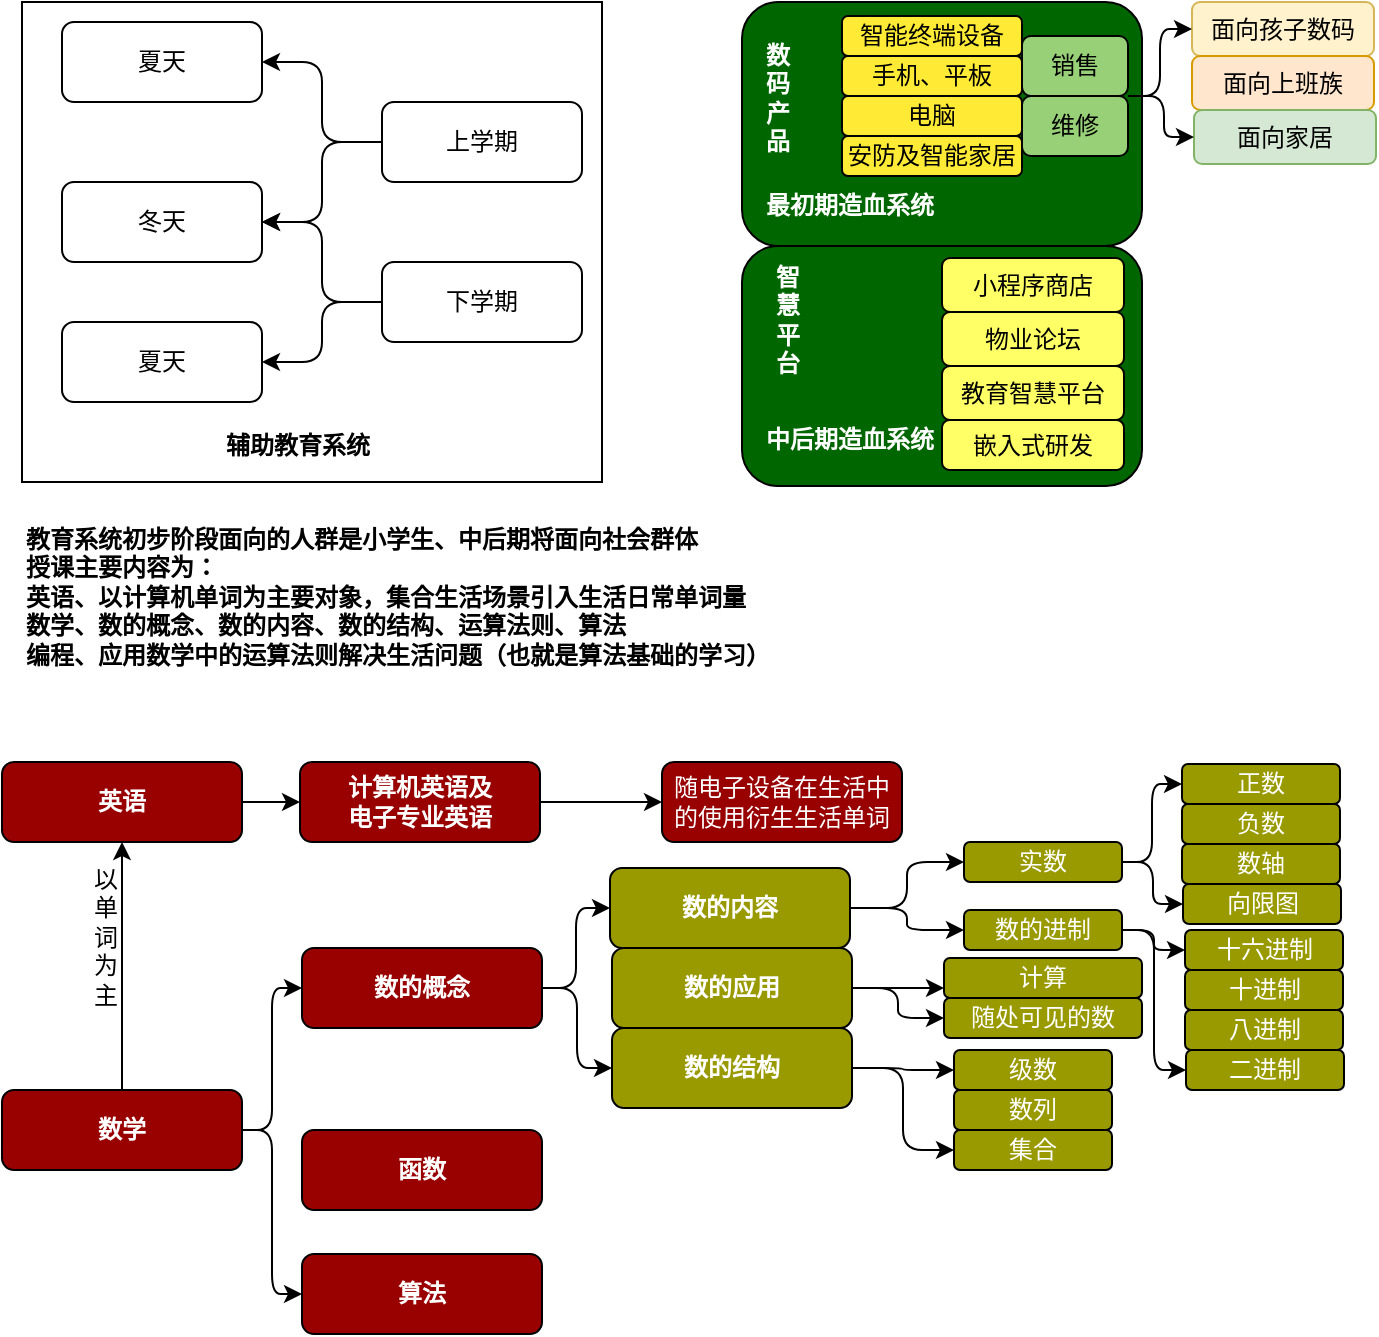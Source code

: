 <mxfile version="13.3.5" type="github">
  <diagram id="Szxc0sAU8Ip1z_RgcFrF" name="Page-1">
    <mxGraphModel dx="1422" dy="1941" grid="1" gridSize="10" guides="1" tooltips="1" connect="1" arrows="1" fold="1" page="1" pageScale="1" pageWidth="827" pageHeight="1169" math="0" shadow="0">
      <root>
        <mxCell id="0" />
        <mxCell id="1" parent="0" />
        <mxCell id="R5I_NKbSgLiRdK40znAQ-33" value="" style="group" parent="1" vertex="1" connectable="0">
          <mxGeometry x="460" y="-908" width="200" height="120" as="geometry" />
        </mxCell>
        <mxCell id="R5I_NKbSgLiRdK40znAQ-29" value="" style="rounded=1;whiteSpace=wrap;html=1;fillColor=#006600;" parent="R5I_NKbSgLiRdK40znAQ-33" vertex="1">
          <mxGeometry width="200" height="120" as="geometry" />
        </mxCell>
        <mxCell id="R5I_NKbSgLiRdK40znAQ-30" value="小程序商店" style="rounded=1;whiteSpace=wrap;html=1;fillColor=#FFFF66;" parent="R5I_NKbSgLiRdK40znAQ-33" vertex="1">
          <mxGeometry x="100" y="6" width="91" height="27" as="geometry" />
        </mxCell>
        <mxCell id="R5I_NKbSgLiRdK40znAQ-31" value="物业论坛" style="rounded=1;whiteSpace=wrap;html=1;fillColor=#FFFF66;" parent="R5I_NKbSgLiRdK40znAQ-33" vertex="1">
          <mxGeometry x="100" y="33" width="91" height="27" as="geometry" />
        </mxCell>
        <mxCell id="R5I_NKbSgLiRdK40znAQ-32" value="教育智慧平台" style="rounded=1;whiteSpace=wrap;html=1;fillColor=#FFFF66;" parent="R5I_NKbSgLiRdK40znAQ-33" vertex="1">
          <mxGeometry x="100" y="60" width="91" height="27" as="geometry" />
        </mxCell>
        <mxCell id="R5I_NKbSgLiRdK40znAQ-21" value="嵌入式研发" style="rounded=1;whiteSpace=wrap;html=1;fillColor=#FFFF66;" parent="R5I_NKbSgLiRdK40znAQ-33" vertex="1">
          <mxGeometry x="100" y="87" width="91" height="25" as="geometry" />
        </mxCell>
        <mxCell id="R5I_NKbSgLiRdK40znAQ-43" value="&lt;b&gt;&lt;font color=&quot;#ffffff&quot;&gt;智&lt;br&gt;慧&lt;br&gt;平&lt;br&gt;台&lt;/font&gt;&lt;/b&gt;" style="text;html=1;resizable=0;points=[];autosize=1;align=left;verticalAlign=top;spacingTop=-4;" parent="R5I_NKbSgLiRdK40znAQ-33" vertex="1">
          <mxGeometry x="15" y="6" width="30" height="60" as="geometry" />
        </mxCell>
        <mxCell id="R5I_NKbSgLiRdK40znAQ-44" value="&lt;font color=&quot;#ffffff&quot;&gt;中后期造血系统&lt;/font&gt;" style="text;html=1;resizable=0;points=[];autosize=1;align=left;verticalAlign=top;spacingTop=-4;fontStyle=1" parent="R5I_NKbSgLiRdK40znAQ-33" vertex="1">
          <mxGeometry x="10" y="87" width="100" height="20" as="geometry" />
        </mxCell>
        <mxCell id="R5I_NKbSgLiRdK40znAQ-35" value="" style="group" parent="1" vertex="1" connectable="0">
          <mxGeometry x="460" y="-1030" width="260" height="122" as="geometry" />
        </mxCell>
        <mxCell id="R5I_NKbSgLiRdK40znAQ-17" value="" style="rounded=1;whiteSpace=wrap;html=1;fillColor=#006600;" parent="R5I_NKbSgLiRdK40znAQ-35" vertex="1">
          <mxGeometry width="200" height="122" as="geometry" />
        </mxCell>
        <mxCell id="R5I_NKbSgLiRdK40znAQ-27" value="&lt;span style=&quot;text-align: center ; white-space: normal&quot;&gt;&lt;b&gt;&lt;font color=&quot;#ffffff&quot;&gt;数&lt;br&gt;码&lt;br&gt;产&lt;br&gt;品&lt;/font&gt;&lt;/b&gt;&lt;/span&gt;" style="text;html=1;resizable=0;points=[];autosize=1;align=left;verticalAlign=top;spacingTop=-4;" parent="R5I_NKbSgLiRdK40znAQ-35" vertex="1">
          <mxGeometry x="10" y="17" width="30" height="60" as="geometry" />
        </mxCell>
        <mxCell id="R5I_NKbSgLiRdK40znAQ-15" value="&lt;b&gt;&lt;font color=&quot;#ffffff&quot;&gt;最初期造血系统&lt;/font&gt;&lt;/b&gt;" style="text;html=1;resizable=0;points=[];autosize=1;align=left;verticalAlign=top;spacingTop=-4;" parent="R5I_NKbSgLiRdK40znAQ-35" vertex="1">
          <mxGeometry x="10" y="92" width="100" height="20" as="geometry" />
        </mxCell>
        <mxCell id="R5I_NKbSgLiRdK40znAQ-34" value="" style="group" parent="R5I_NKbSgLiRdK40znAQ-35" vertex="1" connectable="0">
          <mxGeometry x="50" y="7" width="210" height="80" as="geometry" />
        </mxCell>
        <mxCell id="R5I_NKbSgLiRdK40znAQ-22" value="智能终端设备" style="rounded=1;whiteSpace=wrap;html=1;fillColor=#FFEB36;" parent="R5I_NKbSgLiRdK40znAQ-34" vertex="1">
          <mxGeometry width="90" height="20" as="geometry" />
        </mxCell>
        <mxCell id="R5I_NKbSgLiRdK40znAQ-23" value="手机、平板" style="rounded=1;whiteSpace=wrap;html=1;fillColor=#FFEB36;" parent="R5I_NKbSgLiRdK40znAQ-34" vertex="1">
          <mxGeometry y="20" width="90" height="20" as="geometry" />
        </mxCell>
        <mxCell id="R5I_NKbSgLiRdK40znAQ-24" value="电脑" style="rounded=1;whiteSpace=wrap;html=1;fillColor=#FFEB36;" parent="R5I_NKbSgLiRdK40znAQ-34" vertex="1">
          <mxGeometry y="40" width="90" height="20" as="geometry" />
        </mxCell>
        <mxCell id="R5I_NKbSgLiRdK40znAQ-25" value="安防及智能家居" style="rounded=1;whiteSpace=wrap;html=1;fillColor=#FFEB36;" parent="R5I_NKbSgLiRdK40znAQ-34" vertex="1">
          <mxGeometry y="60" width="90" height="20" as="geometry" />
        </mxCell>
        <mxCell id="R5I_NKbSgLiRdK40znAQ-28" value="" style="group" parent="R5I_NKbSgLiRdK40znAQ-34" vertex="1" connectable="0">
          <mxGeometry x="90" y="10" width="120" height="60" as="geometry" />
        </mxCell>
        <mxCell id="R5I_NKbSgLiRdK40znAQ-18" value="销售" style="rounded=1;whiteSpace=wrap;html=1;fillColor=#97D077;" parent="R5I_NKbSgLiRdK40znAQ-28" vertex="1">
          <mxGeometry width="53" height="30" as="geometry" />
        </mxCell>
        <mxCell id="R5I_NKbSgLiRdK40znAQ-19" value="维修&lt;span style=&quot;font-family: &amp;#34;helvetica&amp;#34; , &amp;#34;arial&amp;#34; , sans-serif ; font-size: 0px ; white-space: nowrap&quot;&gt;%3CmxGraphModel%3E%3Croot%3E%3CmxCell%20id%3D%220%22%2F%3E%3CmxCell%20id%3D%221%22%20parent%3D%220%22%2F%3E%3CmxCell%20id%3D%222%22%20value%3D%22%E9%94%80%E5%94%AE%22%20style%3D%22rounded%3D1%3BwhiteSpace%3Dwrap%3Bhtml%3D1%3B%22%20vertex%3D%221%22%20parent%3D%221%22%3E%3CmxGeometry%20x%3D%22600%22%20y%3D%2270%22%20width%3D%22100%22%20height%3D%2230%22%20as%3D%22geometry%22%2F%3E%3C%2FmxCell%3E%3C%2Froot%3E%3C%2FmxGraphModel%3E&lt;/span&gt;" style="rounded=1;whiteSpace=wrap;html=1;fillColor=#97D077;" parent="R5I_NKbSgLiRdK40znAQ-28" vertex="1">
          <mxGeometry y="30" width="53" height="30" as="geometry" />
        </mxCell>
        <mxCell id="R5I_NKbSgLiRdK40znAQ-36" value="面向孩子数码" style="rounded=1;whiteSpace=wrap;html=1;fillColor=#fff2cc;strokeColor=#d6b656;" parent="1" vertex="1">
          <mxGeometry x="685" y="-1030" width="91" height="27" as="geometry" />
        </mxCell>
        <mxCell id="R5I_NKbSgLiRdK40znAQ-37" value="面向上班族" style="rounded=1;whiteSpace=wrap;html=1;fillColor=#ffe6cc;strokeColor=#d79b00;" parent="1" vertex="1">
          <mxGeometry x="685" y="-1003" width="91" height="27" as="geometry" />
        </mxCell>
        <mxCell id="R5I_NKbSgLiRdK40znAQ-39" value="面向家居" style="rounded=1;whiteSpace=wrap;html=1;fillColor=#d5e8d4;strokeColor=#82b366;" parent="1" vertex="1">
          <mxGeometry x="686" y="-976" width="91" height="27" as="geometry" />
        </mxCell>
        <mxCell id="R5I_NKbSgLiRdK40znAQ-40" value="" style="edgeStyle=elbowEdgeStyle;elbow=horizontal;endArrow=classic;html=1;entryX=0;entryY=0.5;entryDx=0;entryDy=0;" parent="1" target="R5I_NKbSgLiRdK40znAQ-36" edge="1">
          <mxGeometry width="50" height="50" relative="1" as="geometry">
            <mxPoint x="653" y="-983" as="sourcePoint" />
            <mxPoint x="195" y="-993" as="targetPoint" />
          </mxGeometry>
        </mxCell>
        <mxCell id="R5I_NKbSgLiRdK40znAQ-41" value="" style="edgeStyle=elbowEdgeStyle;elbow=horizontal;endArrow=classic;html=1;exitX=1.057;exitY=0;exitDx=0;exitDy=0;entryX=0;entryY=0.5;entryDx=0;entryDy=0;exitPerimeter=0;" parent="1" source="R5I_NKbSgLiRdK40znAQ-19" target="R5I_NKbSgLiRdK40znAQ-39" edge="1">
          <mxGeometry width="50" height="50" relative="1" as="geometry">
            <mxPoint x="265" y="-943" as="sourcePoint" />
            <mxPoint x="205" y="-983" as="targetPoint" />
          </mxGeometry>
        </mxCell>
        <mxCell id="R5I_NKbSgLiRdK40znAQ-46" value="" style="group" parent="1" vertex="1" connectable="0">
          <mxGeometry x="100" y="-1030" width="290" height="240" as="geometry" />
        </mxCell>
        <mxCell id="R5I_NKbSgLiRdK40znAQ-11" value="" style="rounded=0;whiteSpace=wrap;html=1;" parent="R5I_NKbSgLiRdK40znAQ-46" vertex="1">
          <mxGeometry width="290" height="240" as="geometry" />
        </mxCell>
        <mxCell id="R5I_NKbSgLiRdK40znAQ-1" value="夏天" style="rounded=1;whiteSpace=wrap;html=1;" parent="R5I_NKbSgLiRdK40znAQ-46" vertex="1">
          <mxGeometry x="20" y="10" width="100" height="40" as="geometry" />
        </mxCell>
        <mxCell id="R5I_NKbSgLiRdK40znAQ-3" value="夏天" style="rounded=1;whiteSpace=wrap;html=1;" parent="R5I_NKbSgLiRdK40znAQ-46" vertex="1">
          <mxGeometry x="20" y="160" width="100" height="40" as="geometry" />
        </mxCell>
        <mxCell id="R5I_NKbSgLiRdK40znAQ-4" value="冬天" style="rounded=1;whiteSpace=wrap;html=1;" parent="R5I_NKbSgLiRdK40znAQ-46" vertex="1">
          <mxGeometry x="20" y="90" width="100" height="40" as="geometry" />
        </mxCell>
        <mxCell id="R5I_NKbSgLiRdK40znAQ-5" value="上学期" style="rounded=1;whiteSpace=wrap;html=1;" parent="R5I_NKbSgLiRdK40znAQ-46" vertex="1">
          <mxGeometry x="180" y="50" width="100" height="40" as="geometry" />
        </mxCell>
        <mxCell id="R5I_NKbSgLiRdK40znAQ-6" value="下学期" style="rounded=1;whiteSpace=wrap;html=1;" parent="R5I_NKbSgLiRdK40znAQ-46" vertex="1">
          <mxGeometry x="180" y="130" width="100" height="40" as="geometry" />
        </mxCell>
        <mxCell id="R5I_NKbSgLiRdK40znAQ-7" value="" style="edgeStyle=elbowEdgeStyle;elbow=horizontal;endArrow=classic;html=1;exitX=0;exitY=0.5;exitDx=0;exitDy=0;" parent="R5I_NKbSgLiRdK40znAQ-46" source="R5I_NKbSgLiRdK40znAQ-5" target="R5I_NKbSgLiRdK40znAQ-1" edge="1">
          <mxGeometry width="50" height="50" relative="1" as="geometry">
            <mxPoint x="150" y="270" as="sourcePoint" />
            <mxPoint x="200" y="220" as="targetPoint" />
          </mxGeometry>
        </mxCell>
        <mxCell id="R5I_NKbSgLiRdK40znAQ-8" value="" style="edgeStyle=elbowEdgeStyle;elbow=horizontal;endArrow=classic;html=1;exitX=0;exitY=0.5;exitDx=0;exitDy=0;entryX=1;entryY=0.5;entryDx=0;entryDy=0;" parent="R5I_NKbSgLiRdK40znAQ-46" source="R5I_NKbSgLiRdK40znAQ-5" target="R5I_NKbSgLiRdK40znAQ-4" edge="1">
          <mxGeometry width="50" height="50" relative="1" as="geometry">
            <mxPoint x="200" y="50" as="sourcePoint" />
            <mxPoint x="130" y="40" as="targetPoint" />
          </mxGeometry>
        </mxCell>
        <mxCell id="R5I_NKbSgLiRdK40znAQ-9" value="" style="edgeStyle=elbowEdgeStyle;elbow=horizontal;endArrow=classic;html=1;exitX=0;exitY=0.5;exitDx=0;exitDy=0;entryX=1;entryY=0.5;entryDx=0;entryDy=0;" parent="R5I_NKbSgLiRdK40znAQ-46" source="R5I_NKbSgLiRdK40znAQ-6" target="R5I_NKbSgLiRdK40znAQ-4" edge="1">
          <mxGeometry width="50" height="50" relative="1" as="geometry">
            <mxPoint x="210" y="60" as="sourcePoint" />
            <mxPoint x="140" y="50" as="targetPoint" />
          </mxGeometry>
        </mxCell>
        <mxCell id="R5I_NKbSgLiRdK40znAQ-10" value="" style="edgeStyle=elbowEdgeStyle;elbow=horizontal;endArrow=classic;html=1;exitX=0;exitY=0.5;exitDx=0;exitDy=0;entryX=1;entryY=0.5;entryDx=0;entryDy=0;" parent="R5I_NKbSgLiRdK40znAQ-46" source="R5I_NKbSgLiRdK40znAQ-6" target="R5I_NKbSgLiRdK40znAQ-3" edge="1">
          <mxGeometry width="50" height="50" relative="1" as="geometry">
            <mxPoint x="220" y="70" as="sourcePoint" />
            <mxPoint x="150" y="60" as="targetPoint" />
          </mxGeometry>
        </mxCell>
        <mxCell id="R5I_NKbSgLiRdK40znAQ-12" value="&lt;b&gt;辅助教育系统&lt;/b&gt;" style="text;html=1;resizable=0;points=[];autosize=1;align=left;verticalAlign=top;spacingTop=-4;" parent="R5I_NKbSgLiRdK40znAQ-46" vertex="1">
          <mxGeometry x="100" y="212" width="90" height="20" as="geometry" />
        </mxCell>
        <mxCell id="R5I_NKbSgLiRdK40znAQ-47" value="&lt;b&gt;教育系统初步阶段面向的人群是小学生、中后期将面向社会群体&lt;br&gt;授课主要内容为：&lt;br&gt;英语、以计算机单词为主要对象，集合生活场景引入生活日常单词量&lt;br&gt;数学、数的概念、数的内容、数的结构、运算法则、算法&lt;br&gt;编程、应用数学中的运算法则解决生活问题（也就是算法基础的学习）&lt;/b&gt;" style="text;html=1;resizable=0;points=[];autosize=1;align=left;verticalAlign=top;spacingTop=-4;" parent="1" vertex="1">
          <mxGeometry x="100" y="-771" width="390" height="70" as="geometry" />
        </mxCell>
        <mxCell id="R5I_NKbSgLiRdK40znAQ-52" value="" style="edgeStyle=orthogonalEdgeStyle;rounded=0;orthogonalLoop=1;jettySize=auto;html=1;" parent="1" source="R5I_NKbSgLiRdK40znAQ-49" target="R5I_NKbSgLiRdK40znAQ-50" edge="1">
          <mxGeometry relative="1" as="geometry" />
        </mxCell>
        <mxCell id="R5I_NKbSgLiRdK40znAQ-49" value="&lt;font color=&quot;#ffffff&quot;&gt;&lt;b&gt;英语&lt;/b&gt;&lt;/font&gt;" style="rounded=1;whiteSpace=wrap;html=1;fillColor=#990000;" parent="1" vertex="1">
          <mxGeometry x="90" y="-650" width="120" height="40" as="geometry" />
        </mxCell>
        <mxCell id="R5I_NKbSgLiRdK40znAQ-53" value="" style="edgeStyle=orthogonalEdgeStyle;rounded=0;orthogonalLoop=1;jettySize=auto;html=1;" parent="1" source="R5I_NKbSgLiRdK40znAQ-50" target="R5I_NKbSgLiRdK40znAQ-51" edge="1">
          <mxGeometry relative="1" as="geometry" />
        </mxCell>
        <mxCell id="R5I_NKbSgLiRdK40znAQ-50" value="&lt;font color=&quot;#ffffff&quot;&gt;&lt;b&gt;计算机英语及&lt;br&gt;电子专业英语&lt;/b&gt;&lt;/font&gt;" style="rounded=1;whiteSpace=wrap;html=1;fillColor=#990000;" parent="1" vertex="1">
          <mxGeometry x="239" y="-650" width="120" height="40" as="geometry" />
        </mxCell>
        <mxCell id="R5I_NKbSgLiRdK40znAQ-51" value="&lt;font color=&quot;#ffffff&quot;&gt;&lt;span style=&quot;font-weight: normal&quot;&gt;随电子设备在生活中的使用衍生生活单词&lt;/span&gt;&lt;/font&gt;" style="rounded=1;whiteSpace=wrap;html=1;fillColor=#990000;fontStyle=1" parent="1" vertex="1">
          <mxGeometry x="420" y="-650" width="120" height="40" as="geometry" />
        </mxCell>
        <mxCell id="R5I_NKbSgLiRdK40znAQ-56" value="" style="edgeStyle=orthogonalEdgeStyle;rounded=0;orthogonalLoop=1;jettySize=auto;html=1;" parent="1" source="R5I_NKbSgLiRdK40znAQ-54" target="R5I_NKbSgLiRdK40znAQ-49" edge="1">
          <mxGeometry relative="1" as="geometry" />
        </mxCell>
        <mxCell id="R5I_NKbSgLiRdK40znAQ-54" value="&lt;font color=&quot;#ffffff&quot;&gt;&lt;b&gt;数学&lt;/b&gt;&lt;/font&gt;" style="rounded=1;whiteSpace=wrap;html=1;fillColor=#990000;" parent="1" vertex="1">
          <mxGeometry x="90" y="-486" width="120" height="40" as="geometry" />
        </mxCell>
        <mxCell id="R5I_NKbSgLiRdK40znAQ-58" value="&lt;font color=&quot;#ffffff&quot;&gt;&lt;b&gt;数的概念&lt;/b&gt;&lt;/font&gt;" style="rounded=1;whiteSpace=wrap;html=1;fillColor=#990000;" parent="1" vertex="1">
          <mxGeometry x="240" y="-557" width="120" height="40" as="geometry" />
        </mxCell>
        <mxCell id="R5I_NKbSgLiRdK40znAQ-57" value="以&lt;br&gt;单&lt;br&gt;词&lt;br&gt;为&lt;br&gt;主" style="text;html=1;resizable=0;points=[];autosize=1;align=left;verticalAlign=top;spacingTop=-4;" parent="1" vertex="1">
          <mxGeometry x="134" y="-601" width="30" height="70" as="geometry" />
        </mxCell>
        <mxCell id="R5I_NKbSgLiRdK40znAQ-64" value="" style="edgeStyle=elbowEdgeStyle;elbow=horizontal;endArrow=classic;html=1;entryX=0;entryY=0.5;entryDx=0;entryDy=0;exitX=1;exitY=0.5;exitDx=0;exitDy=0;" parent="1" source="R5I_NKbSgLiRdK40znAQ-58" target="R5I_NKbSgLiRdK40znAQ-60" edge="1">
          <mxGeometry width="50" height="50" relative="1" as="geometry">
            <mxPoint x="360" y="-500" as="sourcePoint" />
            <mxPoint x="410" y="-550" as="targetPoint" />
          </mxGeometry>
        </mxCell>
        <mxCell id="R5I_NKbSgLiRdK40znAQ-65" value="" style="edgeStyle=elbowEdgeStyle;elbow=horizontal;endArrow=classic;html=1;entryX=0;entryY=0.5;entryDx=0;entryDy=0;exitX=1;exitY=0.5;exitDx=0;exitDy=0;" parent="1" source="R5I_NKbSgLiRdK40znAQ-58" target="R5I_NKbSgLiRdK40znAQ-63" edge="1">
          <mxGeometry width="50" height="50" relative="1" as="geometry">
            <mxPoint x="370" y="-496" as="sourcePoint" />
            <mxPoint x="405" y="-536" as="targetPoint" />
          </mxGeometry>
        </mxCell>
        <mxCell id="R5I_NKbSgLiRdK40znAQ-66" value="&lt;font color=&quot;#ffffff&quot;&gt;&lt;b&gt;函数&lt;/b&gt;&lt;/font&gt;" style="rounded=1;whiteSpace=wrap;html=1;fillColor=#990000;" parent="1" vertex="1">
          <mxGeometry x="240" y="-466" width="120" height="40" as="geometry" />
        </mxCell>
        <mxCell id="R5I_NKbSgLiRdK40znAQ-67" value="&lt;font color=&quot;#ffffff&quot;&gt;&lt;b&gt;算法&lt;/b&gt;&lt;/font&gt;" style="rounded=1;whiteSpace=wrap;html=1;fillColor=#990000;" parent="1" vertex="1">
          <mxGeometry x="240" y="-404" width="120" height="40" as="geometry" />
        </mxCell>
        <mxCell id="R5I_NKbSgLiRdK40znAQ-68" value="" style="edgeStyle=elbowEdgeStyle;elbow=horizontal;endArrow=classic;html=1;exitX=1;exitY=0.5;exitDx=0;exitDy=0;entryX=0;entryY=0.5;entryDx=0;entryDy=0;" parent="1" source="R5I_NKbSgLiRdK40znAQ-60" target="R5I_NKbSgLiRdK40znAQ-69" edge="1">
          <mxGeometry width="50" height="50" relative="1" as="geometry">
            <mxPoint x="520" y="-540" as="sourcePoint" />
            <mxPoint x="570" y="-580" as="targetPoint" />
          </mxGeometry>
        </mxCell>
        <mxCell id="R5I_NKbSgLiRdK40znAQ-69" value="&lt;font color=&quot;#ffffff&quot;&gt;&lt;span style=&quot;font-weight: normal&quot;&gt;实数&lt;/span&gt;&lt;/font&gt;" style="rounded=1;whiteSpace=wrap;html=1;fillColor=#999900;fontStyle=1" parent="1" vertex="1">
          <mxGeometry x="571" y="-610" width="79" height="20" as="geometry" />
        </mxCell>
        <mxCell id="R5I_NKbSgLiRdK40znAQ-75" value="" style="group" parent="1" vertex="1" connectable="0">
          <mxGeometry x="680" y="-649" width="79.5" height="80" as="geometry" />
        </mxCell>
        <mxCell id="R5I_NKbSgLiRdK40znAQ-70" value="&lt;font color=&quot;#ffffff&quot;&gt;正数&lt;/font&gt;" style="rounded=1;whiteSpace=wrap;html=1;fillColor=#999900;" parent="R5I_NKbSgLiRdK40znAQ-75" vertex="1">
          <mxGeometry width="79" height="20" as="geometry" />
        </mxCell>
        <mxCell id="R5I_NKbSgLiRdK40znAQ-72" value="&lt;font color=&quot;#ffffff&quot;&gt;负数&lt;/font&gt;" style="rounded=1;whiteSpace=wrap;html=1;fillColor=#999900;" parent="R5I_NKbSgLiRdK40znAQ-75" vertex="1">
          <mxGeometry y="20" width="79" height="20" as="geometry" />
        </mxCell>
        <mxCell id="R5I_NKbSgLiRdK40znAQ-73" value="&lt;font color=&quot;#ffffff&quot;&gt;数轴&lt;/font&gt;" style="rounded=1;whiteSpace=wrap;html=1;fillColor=#999900;" parent="R5I_NKbSgLiRdK40znAQ-75" vertex="1">
          <mxGeometry y="40" width="79" height="20" as="geometry" />
        </mxCell>
        <mxCell id="R5I_NKbSgLiRdK40znAQ-74" value="&lt;font color=&quot;#ffffff&quot;&gt;向限图&lt;/font&gt;" style="rounded=1;whiteSpace=wrap;html=1;fillColor=#999900;" parent="R5I_NKbSgLiRdK40znAQ-75" vertex="1">
          <mxGeometry x="0.5" y="60" width="79" height="20" as="geometry" />
        </mxCell>
        <mxCell id="R5I_NKbSgLiRdK40znAQ-76" value="" style="edgeStyle=elbowEdgeStyle;elbow=horizontal;endArrow=classic;html=1;exitX=1;exitY=0.5;exitDx=0;exitDy=0;entryX=0;entryY=0.5;entryDx=0;entryDy=0;" parent="1" source="R5I_NKbSgLiRdK40znAQ-69" target="R5I_NKbSgLiRdK40znAQ-70" edge="1">
          <mxGeometry width="50" height="50" relative="1" as="geometry">
            <mxPoint x="525" y="-536" as="sourcePoint" />
            <mxPoint x="581" y="-590" as="targetPoint" />
          </mxGeometry>
        </mxCell>
        <mxCell id="R5I_NKbSgLiRdK40znAQ-77" value="" style="edgeStyle=elbowEdgeStyle;elbow=horizontal;endArrow=classic;html=1;exitX=1;exitY=0.5;exitDx=0;exitDy=0;entryX=0;entryY=0.5;entryDx=0;entryDy=0;" parent="1" source="R5I_NKbSgLiRdK40znAQ-69" target="R5I_NKbSgLiRdK40znAQ-74" edge="1">
          <mxGeometry width="50" height="50" relative="1" as="geometry">
            <mxPoint x="535" y="-526" as="sourcePoint" />
            <mxPoint x="591" y="-580" as="targetPoint" />
          </mxGeometry>
        </mxCell>
        <mxCell id="R5I_NKbSgLiRdK40znAQ-78" value="&lt;font color=&quot;#ffffff&quot;&gt;&lt;span style=&quot;font-weight: normal&quot;&gt;计算&lt;/span&gt;&lt;/font&gt;" style="rounded=1;whiteSpace=wrap;html=1;fillColor=#999900;fontStyle=1" parent="1" vertex="1">
          <mxGeometry x="561" y="-552" width="99" height="20" as="geometry" />
        </mxCell>
        <mxCell id="R5I_NKbSgLiRdK40znAQ-79" value="&lt;font color=&quot;#ffffff&quot;&gt;&lt;span style=&quot;font-weight: normal&quot;&gt;随处可见的数&lt;/span&gt;&lt;/font&gt;" style="rounded=1;whiteSpace=wrap;html=1;fillColor=#999900;fontStyle=1" parent="1" vertex="1">
          <mxGeometry x="561" y="-532" width="99" height="20" as="geometry" />
        </mxCell>
        <mxCell id="R5I_NKbSgLiRdK40znAQ-80" value="&lt;font color=&quot;#ffffff&quot;&gt;&lt;span style=&quot;font-weight: normal&quot;&gt;数的进制&lt;/span&gt;&lt;/font&gt;" style="rounded=1;whiteSpace=wrap;html=1;fillColor=#999900;fontStyle=1" parent="1" vertex="1">
          <mxGeometry x="571" y="-576" width="79" height="20" as="geometry" />
        </mxCell>
        <mxCell id="R5I_NKbSgLiRdK40znAQ-81" value="" style="edgeStyle=elbowEdgeStyle;elbow=horizontal;endArrow=classic;html=1;exitX=1;exitY=0.5;exitDx=0;exitDy=0;entryX=0;entryY=0.5;entryDx=0;entryDy=0;" parent="1" source="R5I_NKbSgLiRdK40znAQ-60" target="R5I_NKbSgLiRdK40znAQ-80" edge="1">
          <mxGeometry width="50" height="50" relative="1" as="geometry">
            <mxPoint x="525" y="-536" as="sourcePoint" />
            <mxPoint x="581" y="-590" as="targetPoint" />
          </mxGeometry>
        </mxCell>
        <mxCell id="R5I_NKbSgLiRdK40znAQ-82" value="" style="edgeStyle=elbowEdgeStyle;elbow=horizontal;endArrow=classic;html=1;exitX=1;exitY=0.5;exitDx=0;exitDy=0;entryX=0;entryY=0.5;entryDx=0;entryDy=0;" parent="1" source="R5I_NKbSgLiRdK40znAQ-54" target="R5I_NKbSgLiRdK40znAQ-58" edge="1">
          <mxGeometry width="50" height="50" relative="1" as="geometry">
            <mxPoint x="535" y="-526" as="sourcePoint" />
            <mxPoint x="591" y="-580" as="targetPoint" />
          </mxGeometry>
        </mxCell>
        <mxCell id="R5I_NKbSgLiRdK40znAQ-83" value="" style="edgeStyle=elbowEdgeStyle;elbow=horizontal;endArrow=classic;html=1;exitX=1;exitY=0.5;exitDx=0;exitDy=0;entryX=0;entryY=0.5;entryDx=0;entryDy=0;" parent="1" source="R5I_NKbSgLiRdK40znAQ-54" target="R5I_NKbSgLiRdK40znAQ-67" edge="1">
          <mxGeometry width="50" height="50" relative="1" as="geometry">
            <mxPoint x="545" y="-516" as="sourcePoint" />
            <mxPoint x="601" y="-570" as="targetPoint" />
          </mxGeometry>
        </mxCell>
        <mxCell id="R5I_NKbSgLiRdK40znAQ-84" value="" style="group" parent="1" vertex="1" connectable="0">
          <mxGeometry x="394" y="-597" width="121" height="120" as="geometry" />
        </mxCell>
        <mxCell id="R5I_NKbSgLiRdK40znAQ-60" value="&lt;font color=&quot;#ffffff&quot;&gt;&lt;b&gt;数的内容&lt;/b&gt;&lt;/font&gt;" style="rounded=1;whiteSpace=wrap;html=1;fillColor=#999900;" parent="R5I_NKbSgLiRdK40znAQ-84" vertex="1">
          <mxGeometry width="120" height="40" as="geometry" />
        </mxCell>
        <mxCell id="R5I_NKbSgLiRdK40znAQ-62" value="&lt;font color=&quot;#ffffff&quot;&gt;&lt;b&gt;数的应用&lt;/b&gt;&lt;/font&gt;" style="rounded=1;whiteSpace=wrap;html=1;fillColor=#999900;" parent="R5I_NKbSgLiRdK40znAQ-84" vertex="1">
          <mxGeometry x="1" y="40" width="120" height="40" as="geometry" />
        </mxCell>
        <mxCell id="R5I_NKbSgLiRdK40znAQ-63" value="&lt;font color=&quot;#ffffff&quot;&gt;&lt;b&gt;数的结构&lt;/b&gt;&lt;/font&gt;" style="rounded=1;whiteSpace=wrap;html=1;fillColor=#999900;" parent="R5I_NKbSgLiRdK40znAQ-84" vertex="1">
          <mxGeometry x="1" y="80" width="120" height="40" as="geometry" />
        </mxCell>
        <mxCell id="R5I_NKbSgLiRdK40znAQ-85" value="" style="group" parent="1" vertex="1" connectable="0">
          <mxGeometry x="681.5" y="-566" width="79.5" height="80" as="geometry" />
        </mxCell>
        <mxCell id="R5I_NKbSgLiRdK40znAQ-86" value="&lt;font color=&quot;#ffffff&quot;&gt;十六进制&lt;/font&gt;" style="rounded=1;whiteSpace=wrap;html=1;fillColor=#999900;" parent="R5I_NKbSgLiRdK40znAQ-85" vertex="1">
          <mxGeometry width="79" height="20" as="geometry" />
        </mxCell>
        <mxCell id="R5I_NKbSgLiRdK40znAQ-87" value="&lt;font color=&quot;#ffffff&quot;&gt;十进制&lt;/font&gt;" style="rounded=1;whiteSpace=wrap;html=1;fillColor=#999900;" parent="R5I_NKbSgLiRdK40znAQ-85" vertex="1">
          <mxGeometry y="20" width="79" height="20" as="geometry" />
        </mxCell>
        <mxCell id="R5I_NKbSgLiRdK40znAQ-88" value="&lt;font color=&quot;#ffffff&quot;&gt;八进制&lt;/font&gt;" style="rounded=1;whiteSpace=wrap;html=1;fillColor=#999900;" parent="R5I_NKbSgLiRdK40znAQ-85" vertex="1">
          <mxGeometry y="40" width="79" height="20" as="geometry" />
        </mxCell>
        <mxCell id="R5I_NKbSgLiRdK40znAQ-89" value="&lt;font color=&quot;#ffffff&quot;&gt;二进制&lt;/font&gt;" style="rounded=1;whiteSpace=wrap;html=1;fillColor=#999900;" parent="R5I_NKbSgLiRdK40znAQ-85" vertex="1">
          <mxGeometry x="0.5" y="60" width="79" height="20" as="geometry" />
        </mxCell>
        <mxCell id="R5I_NKbSgLiRdK40znAQ-91" value="" style="edgeStyle=elbowEdgeStyle;elbow=horizontal;endArrow=classic;html=1;exitX=1;exitY=0.5;exitDx=0;exitDy=0;entryX=0;entryY=0.5;entryDx=0;entryDy=0;" parent="1" source="R5I_NKbSgLiRdK40znAQ-80" target="R5I_NKbSgLiRdK40znAQ-89" edge="1">
          <mxGeometry width="50" height="50" relative="1" as="geometry">
            <mxPoint x="660" y="-590" as="sourcePoint" />
            <mxPoint x="690" y="-629" as="targetPoint" />
          </mxGeometry>
        </mxCell>
        <mxCell id="R5I_NKbSgLiRdK40znAQ-92" value="" style="edgeStyle=elbowEdgeStyle;elbow=horizontal;endArrow=classic;html=1;exitX=1;exitY=0.5;exitDx=0;exitDy=0;entryX=0;entryY=0.5;entryDx=0;entryDy=0;" parent="1" source="R5I_NKbSgLiRdK40znAQ-80" target="R5I_NKbSgLiRdK40znAQ-86" edge="1">
          <mxGeometry width="50" height="50" relative="1" as="geometry">
            <mxPoint x="670" y="-580" as="sourcePoint" />
            <mxPoint x="700" y="-619" as="targetPoint" />
          </mxGeometry>
        </mxCell>
        <mxCell id="R5I_NKbSgLiRdK40znAQ-94" value="" style="edgeStyle=elbowEdgeStyle;elbow=horizontal;endArrow=classic;html=1;exitX=1;exitY=0.5;exitDx=0;exitDy=0;entryX=0;entryY=0.75;entryDx=0;entryDy=0;" parent="1" source="R5I_NKbSgLiRdK40znAQ-62" target="R5I_NKbSgLiRdK40znAQ-78" edge="1">
          <mxGeometry width="50" height="50" relative="1" as="geometry">
            <mxPoint x="524" y="-567" as="sourcePoint" />
            <mxPoint x="581" y="-590" as="targetPoint" />
          </mxGeometry>
        </mxCell>
        <mxCell id="R5I_NKbSgLiRdK40znAQ-95" value="" style="edgeStyle=elbowEdgeStyle;elbow=horizontal;endArrow=classic;html=1;exitX=1;exitY=0.5;exitDx=0;exitDy=0;entryX=0;entryY=0.5;entryDx=0;entryDy=0;" parent="1" source="R5I_NKbSgLiRdK40znAQ-62" target="R5I_NKbSgLiRdK40znAQ-79" edge="1">
          <mxGeometry width="50" height="50" relative="1" as="geometry">
            <mxPoint x="534" y="-557" as="sourcePoint" />
            <mxPoint x="591" y="-580" as="targetPoint" />
          </mxGeometry>
        </mxCell>
        <mxCell id="R5I_NKbSgLiRdK40znAQ-101" value="" style="group" parent="1" vertex="1" connectable="0">
          <mxGeometry x="566" y="-506" width="79.5" height="80" as="geometry" />
        </mxCell>
        <mxCell id="R5I_NKbSgLiRdK40znAQ-102" value="&lt;font color=&quot;#ffffff&quot;&gt;级数&lt;/font&gt;" style="rounded=1;whiteSpace=wrap;html=1;fillColor=#999900;" parent="R5I_NKbSgLiRdK40znAQ-101" vertex="1">
          <mxGeometry width="79" height="20" as="geometry" />
        </mxCell>
        <mxCell id="R5I_NKbSgLiRdK40znAQ-103" value="&lt;font color=&quot;#ffffff&quot;&gt;数列&lt;/font&gt;" style="rounded=1;whiteSpace=wrap;html=1;fillColor=#999900;" parent="R5I_NKbSgLiRdK40znAQ-101" vertex="1">
          <mxGeometry y="20" width="79" height="20" as="geometry" />
        </mxCell>
        <mxCell id="R5I_NKbSgLiRdK40znAQ-104" value="&lt;font color=&quot;#ffffff&quot;&gt;集合&lt;/font&gt;" style="rounded=1;whiteSpace=wrap;html=1;fillColor=#999900;" parent="R5I_NKbSgLiRdK40znAQ-101" vertex="1">
          <mxGeometry y="40" width="79" height="20" as="geometry" />
        </mxCell>
        <mxCell id="R5I_NKbSgLiRdK40znAQ-106" value="" style="edgeStyle=elbowEdgeStyle;elbow=horizontal;endArrow=classic;html=1;exitX=1;exitY=0.5;exitDx=0;exitDy=0;entryX=0;entryY=0.5;entryDx=0;entryDy=0;" parent="1" source="R5I_NKbSgLiRdK40znAQ-63" target="R5I_NKbSgLiRdK40znAQ-102" edge="1">
          <mxGeometry width="50" height="50" relative="1" as="geometry">
            <mxPoint x="525" y="-527" as="sourcePoint" />
            <mxPoint x="571" y="-512" as="targetPoint" />
          </mxGeometry>
        </mxCell>
        <mxCell id="R5I_NKbSgLiRdK40znAQ-107" value="" style="edgeStyle=elbowEdgeStyle;elbow=horizontal;endArrow=classic;html=1;exitX=1;exitY=0.5;exitDx=0;exitDy=0;entryX=0;entryY=0.5;entryDx=0;entryDy=0;" parent="1" source="R5I_NKbSgLiRdK40znAQ-63" target="R5I_NKbSgLiRdK40znAQ-104" edge="1">
          <mxGeometry width="50" height="50" relative="1" as="geometry">
            <mxPoint x="535" y="-517" as="sourcePoint" />
            <mxPoint x="581" y="-502" as="targetPoint" />
          </mxGeometry>
        </mxCell>
      </root>
    </mxGraphModel>
  </diagram>
</mxfile>
